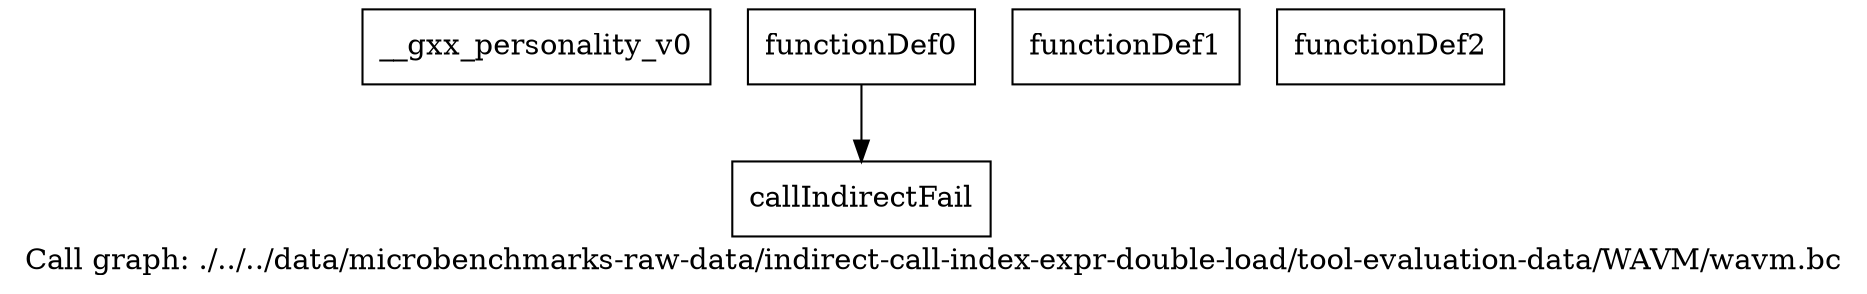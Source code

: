 digraph "Call graph: ./../../data/microbenchmarks-raw-data/indirect-call-index-expr-double-load/tool-evaluation-data/WAVM/wavm.bc" {
	label="Call graph: ./../../data/microbenchmarks-raw-data/indirect-call-index-expr-double-load/tool-evaluation-data/WAVM/wavm.bc";

	Node0xf99540 [shape=record,label="{__gxx_personality_v0}"];
	Node0xf96a10 [shape=record,label="{functionDef0}"];
	Node0xf96a10 -> Node0xf97590;
	Node0xf97610 [shape=record,label="{functionDef1}"];
	Node0xfae3f0 [shape=record,label="{functionDef2}"];
	Node0xf97590 [shape=record,label="{callIndirectFail}"];
}
